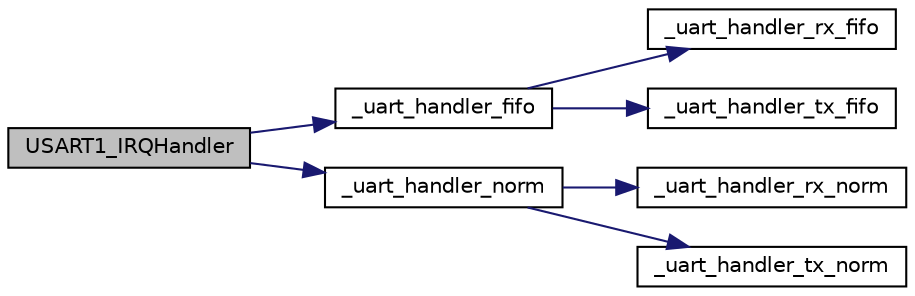 digraph "USART1_IRQHandler"
{
 // INTERACTIVE_SVG=YES
 // LATEX_PDF_SIZE
  bgcolor="transparent";
  edge [fontname="Helvetica",fontsize="10",labelfontname="Helvetica",labelfontsize="10"];
  node [fontname="Helvetica",fontsize="10",shape=record];
  rankdir="LR";
  Node1 [label="USART1_IRQHandler",height=0.2,width=0.4,color="black", fillcolor="grey75", style="filled", fontcolor="black",tooltip=" "];
  Node1 -> Node2 [color="midnightblue",fontsize="10",style="solid",fontname="Helvetica"];
  Node2 [label="_uart_handler_fifo",height=0.2,width=0.4,color="black",URL="$u0xx_2uart__handlers_8c.html#a4f38e659deb4a98bdcffdace3cc1e67a",tooltip=" "];
  Node2 -> Node3 [color="midnightblue",fontsize="10",style="solid",fontname="Helvetica"];
  Node3 [label="_uart_handler_rx_fifo",height=0.2,width=0.4,color="black",URL="$u0xx_2uart__handlers_8c.html#a1e4191876907842a4ea483cdeff7bf66",tooltip=" "];
  Node2 -> Node4 [color="midnightblue",fontsize="10",style="solid",fontname="Helvetica"];
  Node4 [label="_uart_handler_tx_fifo",height=0.2,width=0.4,color="black",URL="$u0xx_2uart__handlers_8c.html#a2929227508ac730f7ebef4e9b3cfffbe",tooltip=" "];
  Node1 -> Node5 [color="midnightblue",fontsize="10",style="solid",fontname="Helvetica"];
  Node5 [label="_uart_handler_norm",height=0.2,width=0.4,color="black",URL="$u0xx_2uart__handlers_8c.html#a27beff98dd4d12551e37d6e6da1472d3",tooltip=" "];
  Node5 -> Node6 [color="midnightblue",fontsize="10",style="solid",fontname="Helvetica"];
  Node6 [label="_uart_handler_rx_norm",height=0.2,width=0.4,color="black",URL="$u0xx_2uart__handlers_8c.html#ae33ad38dd73e4248bbafd715dc4e377e",tooltip=" "];
  Node5 -> Node7 [color="midnightblue",fontsize="10",style="solid",fontname="Helvetica"];
  Node7 [label="_uart_handler_tx_norm",height=0.2,width=0.4,color="black",URL="$u0xx_2uart__handlers_8c.html#a931efbc9e4e039b7b4a2187ddaaf7443",tooltip=" "];
}
